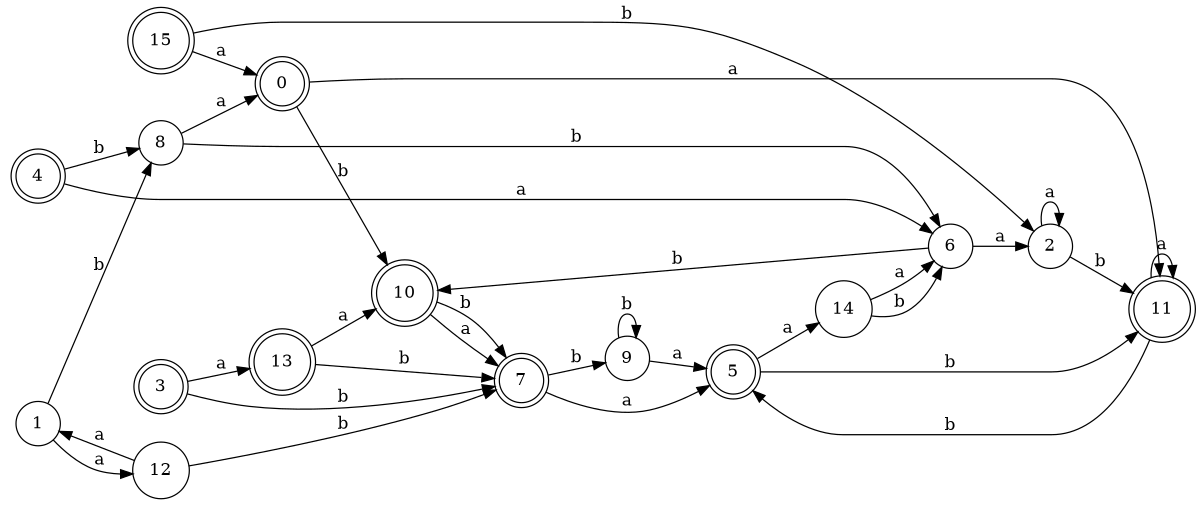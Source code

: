 digraph n13_4 {
__start0 [label="" shape="none"];

rankdir=LR;
size="8,5";

s0 [style="rounded,filled", color="black", fillcolor="white" shape="doublecircle", label="0"];
s1 [style="filled", color="black", fillcolor="white" shape="circle", label="1"];
s2 [style="filled", color="black", fillcolor="white" shape="circle", label="2"];
s3 [style="rounded,filled", color="black", fillcolor="white" shape="doublecircle", label="3"];
s4 [style="rounded,filled", color="black", fillcolor="white" shape="doublecircle", label="4"];
s5 [style="rounded,filled", color="black", fillcolor="white" shape="doublecircle", label="5"];
s6 [style="filled", color="black", fillcolor="white" shape="circle", label="6"];
s7 [style="rounded,filled", color="black", fillcolor="white" shape="doublecircle", label="7"];
s8 [style="filled", color="black", fillcolor="white" shape="circle", label="8"];
s9 [style="filled", color="black", fillcolor="white" shape="circle", label="9"];
s10 [style="rounded,filled", color="black", fillcolor="white" shape="doublecircle", label="10"];
s11 [style="rounded,filled", color="black", fillcolor="white" shape="doublecircle", label="11"];
s12 [style="filled", color="black", fillcolor="white" shape="circle", label="12"];
s13 [style="rounded,filled", color="black", fillcolor="white" shape="doublecircle", label="13"];
s14 [style="filled", color="black", fillcolor="white" shape="circle", label="14"];
s15 [style="rounded,filled", color="black", fillcolor="white" shape="doublecircle", label="15"];
s0 -> s11 [label="a"];
s0 -> s10 [label="b"];
s1 -> s12 [label="a"];
s1 -> s8 [label="b"];
s2 -> s2 [label="a"];
s2 -> s11 [label="b"];
s3 -> s13 [label="a"];
s3 -> s7 [label="b"];
s4 -> s6 [label="a"];
s4 -> s8 [label="b"];
s5 -> s14 [label="a"];
s5 -> s11 [label="b"];
s6 -> s2 [label="a"];
s6 -> s10 [label="b"];
s7 -> s5 [label="a"];
s7 -> s9 [label="b"];
s8 -> s0 [label="a"];
s8 -> s6 [label="b"];
s9 -> s5 [label="a"];
s9 -> s9 [label="b"];
s10 -> s7 [label="a"];
s10 -> s7 [label="b"];
s11 -> s11 [label="a"];
s11 -> s5 [label="b"];
s12 -> s1 [label="a"];
s12 -> s7 [label="b"];
s13 -> s10 [label="a"];
s13 -> s7 [label="b"];
s14 -> s6 [label="a"];
s14 -> s6 [label="b"];
s15 -> s0 [label="a"];
s15 -> s2 [label="b"];

}